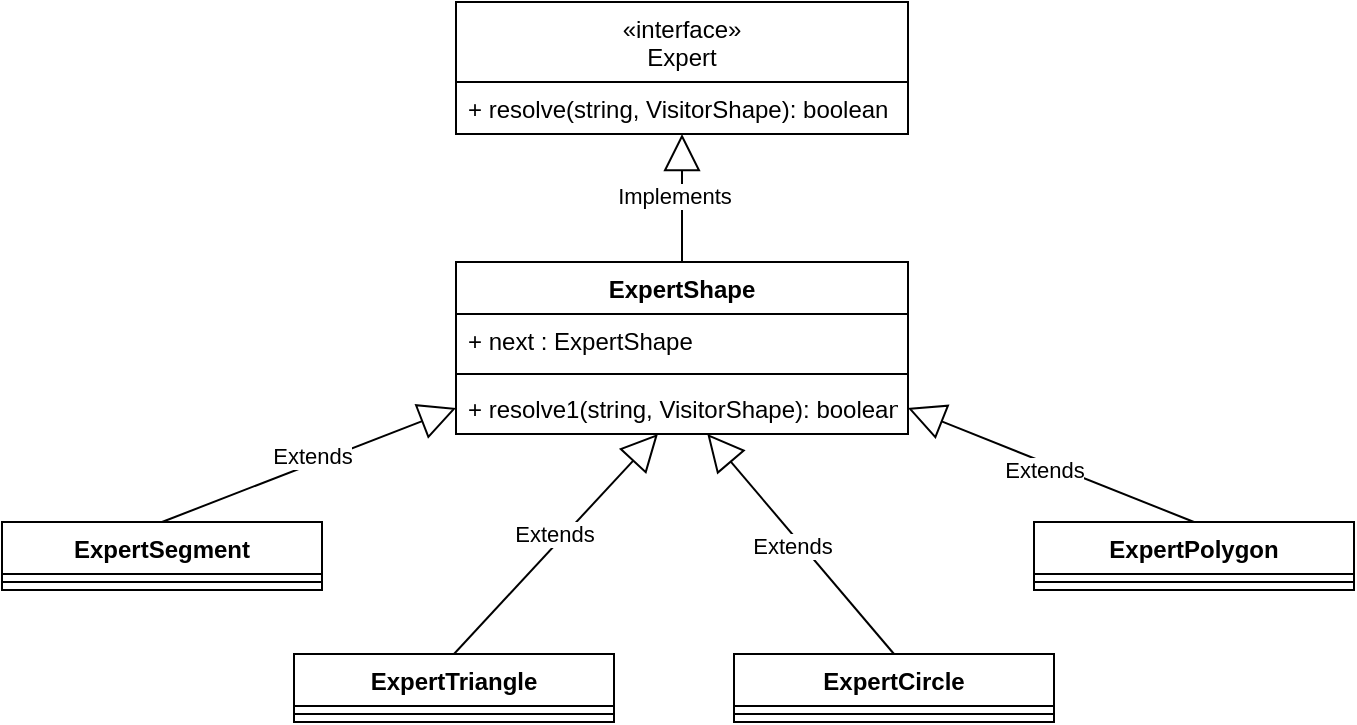 <mxfile version="16.6.6" type="device" pages="2"><diagram id="zAFDRyBXfrGvZndwSDFY" name="expert"><mxGraphModel dx="1662" dy="789" grid="1" gridSize="10" guides="1" tooltips="1" connect="1" arrows="1" fold="1" page="1" pageScale="1" pageWidth="827" pageHeight="1169" math="0" shadow="0"><root><mxCell id="0"/><mxCell id="1" parent="0"/><mxCell id="pcDLI_o-kEmr63aAfCkv-1" value="ExpertShape" style="swimlane;fontStyle=1;align=center;verticalAlign=top;childLayout=stackLayout;horizontal=1;startSize=26;horizontalStack=0;resizeParent=1;resizeParentMax=0;resizeLast=0;collapsible=1;marginBottom=0;" vertex="1" parent="1"><mxGeometry x="301" y="180" width="226" height="86" as="geometry"/></mxCell><mxCell id="pcDLI_o-kEmr63aAfCkv-2" value="+ next : ExpertShape" style="text;strokeColor=none;fillColor=none;align=left;verticalAlign=top;spacingLeft=4;spacingRight=4;overflow=hidden;rotatable=0;points=[[0,0.5],[1,0.5]];portConstraint=eastwest;" vertex="1" parent="pcDLI_o-kEmr63aAfCkv-1"><mxGeometry y="26" width="226" height="26" as="geometry"/></mxCell><mxCell id="pcDLI_o-kEmr63aAfCkv-3" value="" style="line;strokeWidth=1;fillColor=none;align=left;verticalAlign=middle;spacingTop=-1;spacingLeft=3;spacingRight=3;rotatable=0;labelPosition=right;points=[];portConstraint=eastwest;" vertex="1" parent="pcDLI_o-kEmr63aAfCkv-1"><mxGeometry y="52" width="226" height="8" as="geometry"/></mxCell><mxCell id="pcDLI_o-kEmr63aAfCkv-4" value="+ resolve1(string, VisitorShape): boolean" style="text;strokeColor=none;fillColor=none;align=left;verticalAlign=top;spacingLeft=4;spacingRight=4;overflow=hidden;rotatable=0;points=[[0,0.5],[1,0.5]];portConstraint=eastwest;" vertex="1" parent="pcDLI_o-kEmr63aAfCkv-1"><mxGeometry y="60" width="226" height="26" as="geometry"/></mxCell><mxCell id="pcDLI_o-kEmr63aAfCkv-5" value="&#xA;«interface»&#xA;Expert&#xA;" style="swimlane;fontStyle=0;childLayout=stackLayout;horizontal=1;startSize=40;fillColor=none;horizontalStack=0;resizeParent=1;resizeParentMax=0;resizeLast=0;collapsible=1;marginBottom=0;" vertex="1" parent="1"><mxGeometry x="301" y="50" width="226" height="66" as="geometry"/></mxCell><mxCell id="pcDLI_o-kEmr63aAfCkv-6" value="+ resolve(string, VisitorShape): boolean" style="text;strokeColor=none;fillColor=none;align=left;verticalAlign=top;spacingLeft=4;spacingRight=4;overflow=hidden;rotatable=0;points=[[0,0.5],[1,0.5]];portConstraint=eastwest;" vertex="1" parent="pcDLI_o-kEmr63aAfCkv-5"><mxGeometry y="40" width="226" height="26" as="geometry"/></mxCell><mxCell id="pcDLI_o-kEmr63aAfCkv-7" value="ExpertSegment" style="swimlane;fontStyle=1;align=center;verticalAlign=top;childLayout=stackLayout;horizontal=1;startSize=26;horizontalStack=0;resizeParent=1;resizeParentMax=0;resizeLast=0;collapsible=1;marginBottom=0;" vertex="1" parent="1"><mxGeometry x="74" y="310" width="160" height="34" as="geometry"/></mxCell><mxCell id="pcDLI_o-kEmr63aAfCkv-8" value="" style="line;strokeWidth=1;fillColor=none;align=left;verticalAlign=middle;spacingTop=-1;spacingLeft=3;spacingRight=3;rotatable=0;labelPosition=right;points=[];portConstraint=eastwest;" vertex="1" parent="pcDLI_o-kEmr63aAfCkv-7"><mxGeometry y="26" width="160" height="8" as="geometry"/></mxCell><mxCell id="pcDLI_o-kEmr63aAfCkv-9" value="ExpertTriangle" style="swimlane;fontStyle=1;align=center;verticalAlign=top;childLayout=stackLayout;horizontal=1;startSize=26;horizontalStack=0;resizeParent=1;resizeParentMax=0;resizeLast=0;collapsible=1;marginBottom=0;" vertex="1" parent="1"><mxGeometry x="220" y="376" width="160" height="34" as="geometry"/></mxCell><mxCell id="pcDLI_o-kEmr63aAfCkv-10" value="" style="line;strokeWidth=1;fillColor=none;align=left;verticalAlign=middle;spacingTop=-1;spacingLeft=3;spacingRight=3;rotatable=0;labelPosition=right;points=[];portConstraint=eastwest;" vertex="1" parent="pcDLI_o-kEmr63aAfCkv-9"><mxGeometry y="26" width="160" height="8" as="geometry"/></mxCell><mxCell id="pcDLI_o-kEmr63aAfCkv-11" value="ExpertCircle" style="swimlane;fontStyle=1;align=center;verticalAlign=top;childLayout=stackLayout;horizontal=1;startSize=26;horizontalStack=0;resizeParent=1;resizeParentMax=0;resizeLast=0;collapsible=1;marginBottom=0;" vertex="1" parent="1"><mxGeometry x="440" y="376" width="160" height="34" as="geometry"/></mxCell><mxCell id="pcDLI_o-kEmr63aAfCkv-12" value="" style="line;strokeWidth=1;fillColor=none;align=left;verticalAlign=middle;spacingTop=-1;spacingLeft=3;spacingRight=3;rotatable=0;labelPosition=right;points=[];portConstraint=eastwest;" vertex="1" parent="pcDLI_o-kEmr63aAfCkv-11"><mxGeometry y="26" width="160" height="8" as="geometry"/></mxCell><mxCell id="pcDLI_o-kEmr63aAfCkv-13" value="ExpertPolygon" style="swimlane;fontStyle=1;align=center;verticalAlign=top;childLayout=stackLayout;horizontal=1;startSize=26;horizontalStack=0;resizeParent=1;resizeParentMax=0;resizeLast=0;collapsible=1;marginBottom=0;" vertex="1" parent="1"><mxGeometry x="590" y="310" width="160" height="34" as="geometry"/></mxCell><mxCell id="pcDLI_o-kEmr63aAfCkv-14" value="" style="line;strokeWidth=1;fillColor=none;align=left;verticalAlign=middle;spacingTop=-1;spacingLeft=3;spacingRight=3;rotatable=0;labelPosition=right;points=[];portConstraint=eastwest;" vertex="1" parent="pcDLI_o-kEmr63aAfCkv-13"><mxGeometry y="26" width="160" height="8" as="geometry"/></mxCell><mxCell id="pcDLI_o-kEmr63aAfCkv-15" value="Implements" style="endArrow=block;endSize=16;endFill=0;html=1;exitX=0.5;exitY=0;exitDx=0;exitDy=0;" edge="1" parent="1" source="pcDLI_o-kEmr63aAfCkv-1" target="pcDLI_o-kEmr63aAfCkv-6"><mxGeometry x="0.036" y="4" width="160" relative="1" as="geometry"><mxPoint x="254" y="400" as="sourcePoint"/><mxPoint x="415" y="120" as="targetPoint"/><mxPoint as="offset"/></mxGeometry></mxCell><mxCell id="pcDLI_o-kEmr63aAfCkv-16" value="Extends" style="endArrow=block;endSize=16;endFill=0;html=1;exitX=0.5;exitY=0;exitDx=0;exitDy=0;" edge="1" parent="1" source="pcDLI_o-kEmr63aAfCkv-9" target="pcDLI_o-kEmr63aAfCkv-4"><mxGeometry x="0.036" y="4" width="160" relative="1" as="geometry"><mxPoint x="264" y="410" as="sourcePoint"/><mxPoint x="396.25" y="300" as="targetPoint"/><mxPoint as="offset"/></mxGeometry></mxCell><mxCell id="pcDLI_o-kEmr63aAfCkv-17" value="Extends" style="endArrow=block;endSize=16;endFill=0;html=1;entryX=0.556;entryY=1;entryDx=0;entryDy=0;exitX=0.5;exitY=0;exitDx=0;exitDy=0;entryPerimeter=0;" edge="1" parent="1" source="pcDLI_o-kEmr63aAfCkv-11" target="pcDLI_o-kEmr63aAfCkv-4"><mxGeometry x="0.036" y="4" width="160" relative="1" as="geometry"><mxPoint x="274" y="420" as="sourcePoint"/><mxPoint x="406.25" y="310" as="targetPoint"/><mxPoint as="offset"/></mxGeometry></mxCell><mxCell id="pcDLI_o-kEmr63aAfCkv-18" value="Extends" style="endArrow=block;endSize=16;endFill=0;html=1;entryX=0;entryY=0.5;entryDx=0;entryDy=0;exitX=0.5;exitY=0;exitDx=0;exitDy=0;" edge="1" parent="1" source="pcDLI_o-kEmr63aAfCkv-7" target="pcDLI_o-kEmr63aAfCkv-4"><mxGeometry x="0.036" y="4" width="160" relative="1" as="geometry"><mxPoint x="284" y="430" as="sourcePoint"/><mxPoint x="416.25" y="320" as="targetPoint"/><mxPoint as="offset"/></mxGeometry></mxCell><mxCell id="pcDLI_o-kEmr63aAfCkv-19" value="Extends" style="endArrow=block;endSize=16;endFill=0;html=1;entryX=1;entryY=0.5;entryDx=0;entryDy=0;exitX=0.5;exitY=0;exitDx=0;exitDy=0;" edge="1" parent="1" source="pcDLI_o-kEmr63aAfCkv-13" target="pcDLI_o-kEmr63aAfCkv-4"><mxGeometry x="0.036" y="4" width="160" relative="1" as="geometry"><mxPoint x="294" y="440" as="sourcePoint"/><mxPoint x="426.25" y="330" as="targetPoint"/><mxPoint as="offset"/></mxGeometry></mxCell></root></mxGraphModel></diagram><diagram id="SL6ithvQPAb4mDSc0TWV" name="draw"><mxGraphModel dx="1662" dy="789" grid="1" gridSize="10" guides="1" tooltips="1" connect="1" arrows="1" fold="1" page="1" pageScale="1" pageWidth="827" pageHeight="1169" math="0" shadow="0"><root><mxCell id="E9Y7nAPh3TPJULIgAQ9q-0"/><mxCell id="E9Y7nAPh3TPJULIgAQ9q-1" parent="E9Y7nAPh3TPJULIgAQ9q-0"/><mxCell id="E9Y7nAPh3TPJULIgAQ9q-2" value="&lt;div&gt;«interface»&lt;/div&gt;&lt;div&gt;&lt;b&gt;VisitorShape&lt;/b&gt;&lt;br&gt;&lt;/div&gt;" style="html=1;" vertex="1" parent="E9Y7nAPh3TPJULIgAQ9q-1"><mxGeometry x="358.5" y="80" width="111" height="40" as="geometry"/></mxCell><mxCell id="E9Y7nAPh3TPJULIgAQ9q-3" value="&lt;div&gt;«interface»&lt;/div&gt;&lt;div&gt;&lt;b&gt;Draw&lt;/b&gt;&lt;/div&gt;" style="html=1;" vertex="1" parent="E9Y7nAPh3TPJULIgAQ9q-1"><mxGeometry x="358.5" y="170" width="111" height="40" as="geometry"/></mxCell><mxCell id="E9Y7nAPh3TPJULIgAQ9q-4" value="Implements" style="endArrow=block;endSize=16;endFill=0;html=1;entryX=0.5;entryY=1;entryDx=0;entryDy=0;exitX=0.75;exitY=0;exitDx=0;exitDy=0;" edge="1" parent="E9Y7nAPh3TPJULIgAQ9q-1" source="E9Y7nAPh3TPJULIgAQ9q-6" target="E9Y7nAPh3TPJULIgAQ9q-3"><mxGeometry x="0.036" y="4" width="160" relative="1" as="geometry"><mxPoint x="414" y="300" as="sourcePoint"/><mxPoint x="419" y="400" as="targetPoint"/><mxPoint as="offset"/></mxGeometry></mxCell><mxCell id="E9Y7nAPh3TPJULIgAQ9q-5" value="Extends" style="endArrow=block;endSize=16;endFill=0;html=1;entryX=0.5;entryY=1;entryDx=0;entryDy=0;exitX=0.5;exitY=0;exitDx=0;exitDy=0;" edge="1" parent="E9Y7nAPh3TPJULIgAQ9q-1" source="E9Y7nAPh3TPJULIgAQ9q-3" target="E9Y7nAPh3TPJULIgAQ9q-2"><mxGeometry x="-0.2" width="160" relative="1" as="geometry"><mxPoint x="274" y="340" as="sourcePoint"/><mxPoint x="406.25" y="230" as="targetPoint"/><mxPoint as="offset"/></mxGeometry></mxCell><mxCell id="E9Y7nAPh3TPJULIgAQ9q-6" value="DrawSwing" style="swimlane;fontStyle=1;align=center;verticalAlign=top;childLayout=stackLayout;horizontal=1;startSize=26;horizontalStack=0;resizeParent=1;resizeParentMax=0;resizeLast=0;collapsible=1;marginBottom=0;" vertex="1" parent="E9Y7nAPh3TPJULIgAQ9q-1"><mxGeometry x="230" y="290" width="190" height="92" as="geometry"/></mxCell><mxCell id="E9Y7nAPh3TPJULIgAQ9q-8" value="- frame: JFrame&#xA;- shapes: vector&lt;SwingShape&gt;&#xA;- width: int&#xA;- height: int&#xA;" style="text;strokeColor=none;fillColor=none;align=left;verticalAlign=top;spacingLeft=4;spacingRight=4;overflow=hidden;rotatable=0;points=[[0,0.5],[1,0.5]];portConstraint=eastwest;" vertex="1" parent="E9Y7nAPh3TPJULIgAQ9q-6"><mxGeometry y="26" width="190" height="66" as="geometry"/></mxCell><mxCell id="E9Y7nAPh3TPJULIgAQ9q-9" value="JComponent" style="swimlane;fontStyle=1;align=center;verticalAlign=top;childLayout=stackLayout;horizontal=1;startSize=26;horizontalStack=0;resizeParent=1;resizeParentMax=0;resizeLast=0;collapsible=1;marginBottom=0;" vertex="1" parent="E9Y7nAPh3TPJULIgAQ9q-1"><mxGeometry x="160" y="176" width="120" height="34" as="geometry"/></mxCell><mxCell id="E9Y7nAPh3TPJULIgAQ9q-10" value="" style="line;strokeWidth=1;fillColor=none;align=left;verticalAlign=middle;spacingTop=-1;spacingLeft=3;spacingRight=3;rotatable=0;labelPosition=right;points=[];portConstraint=eastwest;" vertex="1" parent="E9Y7nAPh3TPJULIgAQ9q-9"><mxGeometry y="26" width="120" height="8" as="geometry"/></mxCell><mxCell id="E9Y7nAPh3TPJULIgAQ9q-12" value="Extends" style="endArrow=block;endSize=16;endFill=0;html=1;entryX=0.5;entryY=1;entryDx=0;entryDy=0;exitX=0.25;exitY=0;exitDx=0;exitDy=0;" edge="1" parent="E9Y7nAPh3TPJULIgAQ9q-1" source="E9Y7nAPh3TPJULIgAQ9q-6" target="E9Y7nAPh3TPJULIgAQ9q-9"><mxGeometry x="0.036" y="4" width="160" relative="1" as="geometry"><mxPoint x="335" y="300" as="sourcePoint"/><mxPoint x="185" y="201.012" as="targetPoint"/><mxPoint as="offset"/></mxGeometry></mxCell><mxCell id="E9Y7nAPh3TPJULIgAQ9q-13" value="SwingSegment" style="swimlane;fontStyle=1;align=center;verticalAlign=top;childLayout=stackLayout;horizontal=1;startSize=26;horizontalStack=0;resizeParent=1;resizeParentMax=0;resizeLast=0;collapsible=1;marginBottom=0;" vertex="1" parent="E9Y7nAPh3TPJULIgAQ9q-1"><mxGeometry x="100" y="660" width="140" height="60" as="geometry"/></mxCell><mxCell id="E9Y7nAPh3TPJULIgAQ9q-14" value="- segment: Segment" style="text;strokeColor=none;fillColor=none;align=left;verticalAlign=top;spacingLeft=4;spacingRight=4;overflow=hidden;rotatable=0;points=[[0,0.5],[1,0.5]];portConstraint=eastwest;" vertex="1" parent="E9Y7nAPh3TPJULIgAQ9q-13"><mxGeometry y="26" width="140" height="26" as="geometry"/></mxCell><mxCell id="E9Y7nAPh3TPJULIgAQ9q-15" value="" style="line;strokeWidth=1;fillColor=none;align=left;verticalAlign=middle;spacingTop=-1;spacingLeft=3;spacingRight=3;rotatable=0;labelPosition=right;points=[];portConstraint=eastwest;" vertex="1" parent="E9Y7nAPh3TPJULIgAQ9q-13"><mxGeometry y="52" width="140" height="8" as="geometry"/></mxCell><mxCell id="dQ-NjkqsMgEue96_Q_sA-0" value="SwingShape" style="swimlane;fontStyle=1;align=center;verticalAlign=top;childLayout=stackLayout;horizontal=1;startSize=26;horizontalStack=0;resizeParent=1;resizeParentMax=0;resizeLast=0;collapsible=1;marginBottom=0;" vertex="1" parent="E9Y7nAPh3TPJULIgAQ9q-1"><mxGeometry x="317" y="520" width="226" height="86" as="geometry"/></mxCell><mxCell id="dQ-NjkqsMgEue96_Q_sA-1" value="- swingColors: vector&lt;Color&gt;" style="text;strokeColor=none;fillColor=none;align=left;verticalAlign=top;spacingLeft=4;spacingRight=4;overflow=hidden;rotatable=0;points=[[0,0.5],[1,0.5]];portConstraint=eastwest;" vertex="1" parent="dQ-NjkqsMgEue96_Q_sA-0"><mxGeometry y="26" width="226" height="26" as="geometry"/></mxCell><mxCell id="dQ-NjkqsMgEue96_Q_sA-2" value="" style="line;strokeWidth=1;fillColor=none;align=left;verticalAlign=middle;spacingTop=-1;spacingLeft=3;spacingRight=3;rotatable=0;labelPosition=right;points=[];portConstraint=eastwest;" vertex="1" parent="dQ-NjkqsMgEue96_Q_sA-0"><mxGeometry y="52" width="226" height="8" as="geometry"/></mxCell><mxCell id="dQ-NjkqsMgEue96_Q_sA-3" value="+ paint(Graphics2D): void" style="text;strokeColor=none;fillColor=none;align=left;verticalAlign=top;spacingLeft=4;spacingRight=4;overflow=hidden;rotatable=0;points=[[0,0.5],[1,0.5]];portConstraint=eastwest;" vertex="1" parent="dQ-NjkqsMgEue96_Q_sA-0"><mxGeometry y="60" width="226" height="26" as="geometry"/></mxCell><mxCell id="dQ-NjkqsMgEue96_Q_sA-12" value="Extends" style="endArrow=block;endSize=16;endFill=0;html=1;exitX=0.5;exitY=0;exitDx=0;exitDy=0;" edge="1" parent="E9Y7nAPh3TPJULIgAQ9q-1" source="dQ-NjkqsMgEue96_Q_sA-16" target="dQ-NjkqsMgEue96_Q_sA-3"><mxGeometry x="0.036" y="4" width="160" relative="1" as="geometry"><mxPoint x="316" y="716" as="sourcePoint"/><mxPoint x="412.25" y="640" as="targetPoint"/><mxPoint as="offset"/></mxGeometry></mxCell><mxCell id="dQ-NjkqsMgEue96_Q_sA-13" value="Extends" style="endArrow=block;endSize=16;endFill=0;html=1;entryX=0.556;entryY=1;entryDx=0;entryDy=0;exitX=0.5;exitY=0;exitDx=0;exitDy=0;entryPerimeter=0;" edge="1" parent="E9Y7nAPh3TPJULIgAQ9q-1" source="dQ-NjkqsMgEue96_Q_sA-19" target="dQ-NjkqsMgEue96_Q_sA-3"><mxGeometry x="0.036" y="4" width="160" relative="1" as="geometry"><mxPoint x="536" y="716" as="sourcePoint"/><mxPoint x="422.25" y="650" as="targetPoint"/><mxPoint as="offset"/></mxGeometry></mxCell><mxCell id="dQ-NjkqsMgEue96_Q_sA-14" value="Extends" style="endArrow=block;endSize=16;endFill=0;html=1;entryX=0;entryY=0.5;entryDx=0;entryDy=0;exitX=0.5;exitY=0;exitDx=0;exitDy=0;" edge="1" parent="E9Y7nAPh3TPJULIgAQ9q-1" source="E9Y7nAPh3TPJULIgAQ9q-13" target="dQ-NjkqsMgEue96_Q_sA-3"><mxGeometry x="0.036" y="4" width="160" relative="1" as="geometry"><mxPoint x="170" y="650" as="sourcePoint"/><mxPoint x="432.25" y="660" as="targetPoint"/><mxPoint as="offset"/></mxGeometry></mxCell><mxCell id="dQ-NjkqsMgEue96_Q_sA-15" value="Extends" style="endArrow=block;endSize=16;endFill=0;html=1;entryX=1;entryY=0.5;entryDx=0;entryDy=0;exitX=0.5;exitY=0;exitDx=0;exitDy=0;" edge="1" parent="E9Y7nAPh3TPJULIgAQ9q-1" source="dQ-NjkqsMgEue96_Q_sA-22" target="dQ-NjkqsMgEue96_Q_sA-3"><mxGeometry x="0.036" y="4" width="160" relative="1" as="geometry"><mxPoint x="686" y="650" as="sourcePoint"/><mxPoint x="442.25" y="670" as="targetPoint"/><mxPoint as="offset"/></mxGeometry></mxCell><mxCell id="dQ-NjkqsMgEue96_Q_sA-16" value="SwingTriangle" style="swimlane;fontStyle=1;align=center;verticalAlign=top;childLayout=stackLayout;horizontal=1;startSize=26;horizontalStack=0;resizeParent=1;resizeParentMax=0;resizeLast=0;collapsible=1;marginBottom=0;" vertex="1" parent="E9Y7nAPh3TPJULIgAQ9q-1"><mxGeometry x="255" y="730" width="140" height="60" as="geometry"/></mxCell><mxCell id="dQ-NjkqsMgEue96_Q_sA-17" value="- triangle: Triangle" style="text;strokeColor=none;fillColor=none;align=left;verticalAlign=top;spacingLeft=4;spacingRight=4;overflow=hidden;rotatable=0;points=[[0,0.5],[1,0.5]];portConstraint=eastwest;" vertex="1" parent="dQ-NjkqsMgEue96_Q_sA-16"><mxGeometry y="26" width="140" height="26" as="geometry"/></mxCell><mxCell id="dQ-NjkqsMgEue96_Q_sA-18" value="" style="line;strokeWidth=1;fillColor=none;align=left;verticalAlign=middle;spacingTop=-1;spacingLeft=3;spacingRight=3;rotatable=0;labelPosition=right;points=[];portConstraint=eastwest;" vertex="1" parent="dQ-NjkqsMgEue96_Q_sA-16"><mxGeometry y="52" width="140" height="8" as="geometry"/></mxCell><mxCell id="dQ-NjkqsMgEue96_Q_sA-19" value="SwingCircle" style="swimlane;fontStyle=1;align=center;verticalAlign=top;childLayout=stackLayout;horizontal=1;startSize=26;horizontalStack=0;resizeParent=1;resizeParentMax=0;resizeLast=0;collapsible=1;marginBottom=0;" vertex="1" parent="E9Y7nAPh3TPJULIgAQ9q-1"><mxGeometry x="440" y="730" width="140" height="60" as="geometry"/></mxCell><mxCell id="dQ-NjkqsMgEue96_Q_sA-20" value="- circle: Circle" style="text;strokeColor=none;fillColor=none;align=left;verticalAlign=top;spacingLeft=4;spacingRight=4;overflow=hidden;rotatable=0;points=[[0,0.5],[1,0.5]];portConstraint=eastwest;" vertex="1" parent="dQ-NjkqsMgEue96_Q_sA-19"><mxGeometry y="26" width="140" height="26" as="geometry"/></mxCell><mxCell id="dQ-NjkqsMgEue96_Q_sA-21" value="" style="line;strokeWidth=1;fillColor=none;align=left;verticalAlign=middle;spacingTop=-1;spacingLeft=3;spacingRight=3;rotatable=0;labelPosition=right;points=[];portConstraint=eastwest;" vertex="1" parent="dQ-NjkqsMgEue96_Q_sA-19"><mxGeometry y="52" width="140" height="8" as="geometry"/></mxCell><mxCell id="dQ-NjkqsMgEue96_Q_sA-22" value="SwingPolygon" style="swimlane;fontStyle=1;align=center;verticalAlign=top;childLayout=stackLayout;horizontal=1;startSize=26;horizontalStack=0;resizeParent=1;resizeParentMax=0;resizeLast=0;collapsible=1;marginBottom=0;" vertex="1" parent="E9Y7nAPh3TPJULIgAQ9q-1"><mxGeometry x="600" y="660" width="140" height="60" as="geometry"/></mxCell><mxCell id="dQ-NjkqsMgEue96_Q_sA-23" value="- polygon: Polygon" style="text;strokeColor=none;fillColor=none;align=left;verticalAlign=top;spacingLeft=4;spacingRight=4;overflow=hidden;rotatable=0;points=[[0,0.5],[1,0.5]];portConstraint=eastwest;" vertex="1" parent="dQ-NjkqsMgEue96_Q_sA-22"><mxGeometry y="26" width="140" height="26" as="geometry"/></mxCell><mxCell id="dQ-NjkqsMgEue96_Q_sA-24" value="" style="line;strokeWidth=1;fillColor=none;align=left;verticalAlign=middle;spacingTop=-1;spacingLeft=3;spacingRight=3;rotatable=0;labelPosition=right;points=[];portConstraint=eastwest;" vertex="1" parent="dQ-NjkqsMgEue96_Q_sA-22"><mxGeometry y="52" width="140" height="8" as="geometry"/></mxCell></root></mxGraphModel></diagram></mxfile>